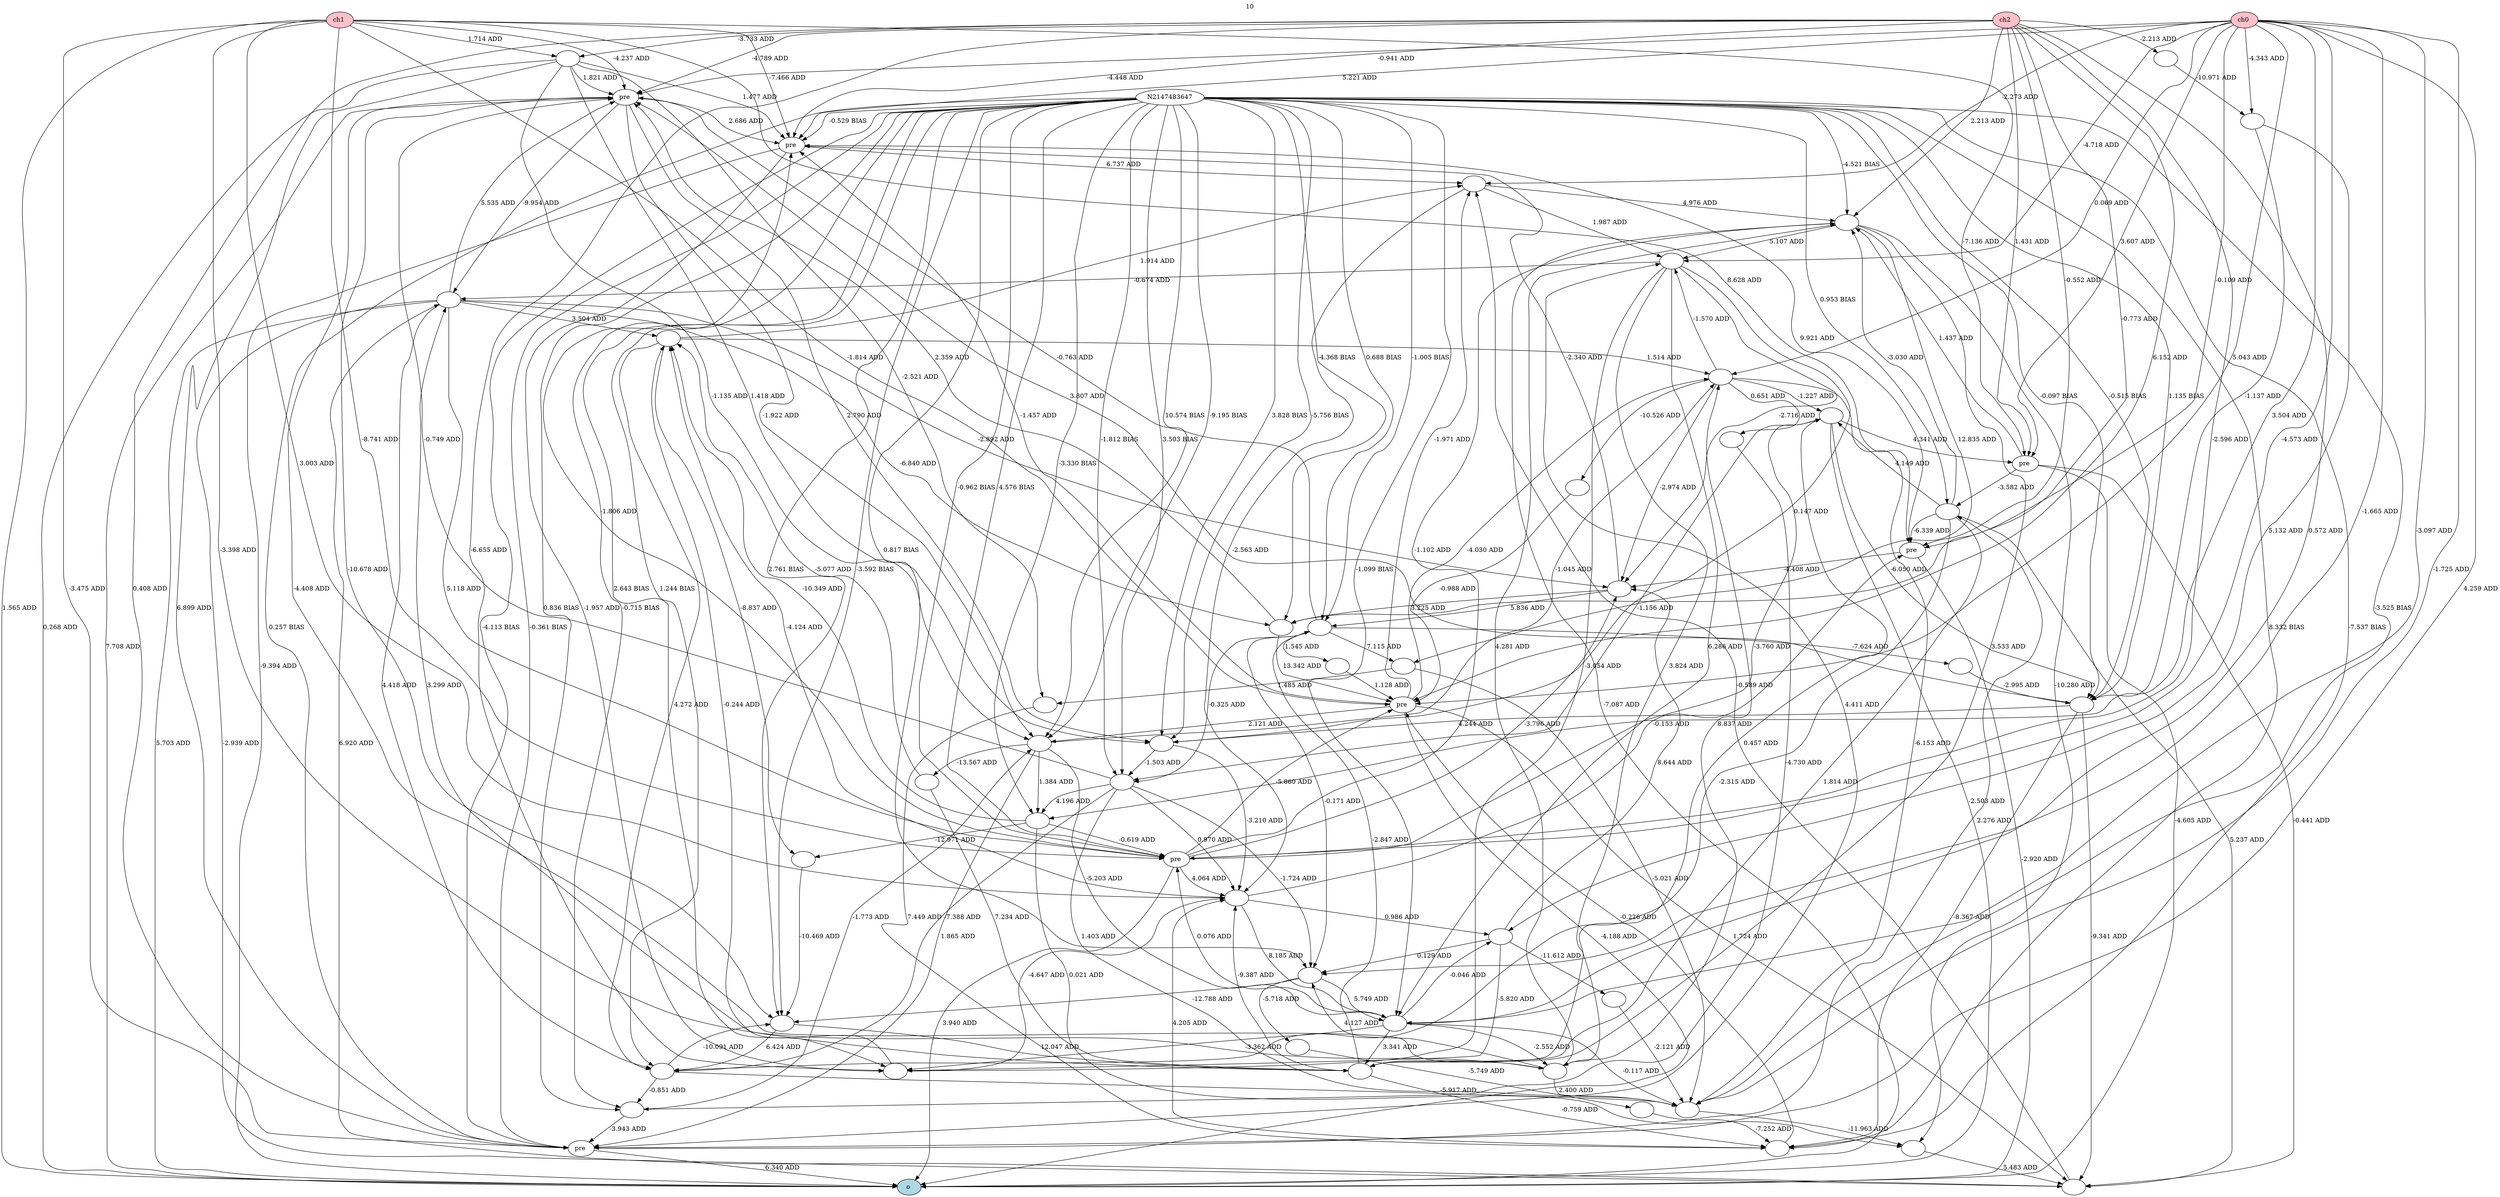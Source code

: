 digraph g {
graph [overlap="false"];
N8 -> N2 [label="-0.941 ADD"];
N8 -> N3 [label="5.043 ADD"];
N8 -> N4 [label="5.221 ADD"];
N8 -> N6 [label="-4.573 ADD"];
N8 -> N1 [label="3.607 ADD"];
N8 -> N5 [label="4.259 ADD"];
N8 -> N7 [label="-0.109 ADD"];
N9 -> N2 [label="-4.789 ADD"];
N9 -> N3 [label="6.152 ADD"];
N9 -> N4 [label="-4.448 ADD"];
N9 -> N6 [label="-2.596 ADD"];
N9 -> N1 [label="1.431 ADD"];
N9 -> N5 [label="0.408 ADD"];
N9 -> N7 [label="-0.552 ADD"];
N10 -> N2 [label="-4.237 ADD"];
N10 -> N3 [label="-1.814 ADD"];
N10 -> N4 [label="-7.466 ADD"];
N10 -> N6 [label="-8.741 ADD"];
N10 -> N1 [label="-7.136 ADD"];
N10 -> N5 [label="-3.475 ADD"];
N10 -> N7 [label="8.628 ADD"];
N2 -> N11 [label="7.708 ADD"];
N3 -> N11 [label="-4.188 ADD"];
N4 -> N11 [label="-9.394 ADD"];
N6 -> N11 [label="3.940 ADD"];
N1 -> N11 [label="-4.605 ADD"];
N5 -> N11 [label="6.340 ADD"];
N7 -> N11 [label="-2.920 ADD"];
N7 -> N4 [label="9.921 ADD"];
N2147483647 -> N6 [label="-0.962 BIAS"];
N10 -> N11 [label="1.565 ADD"];
N2147483647 -> N6 [label="4.576 BIAS"];
N2 -> N1783 [label="-9.954 ADD"];
N1783 -> N2 [label="5.535 ADD"];
N6 -> N2150 [label="-3.760 ADD"];
N2150 -> N1 [label="4.341 ADD"];
N6 -> N4 [label="-1.806 ADD"];
N1 -> N3483 [label="-3.582 ADD"];
N3483 -> N2150 [label="4.149 ADD"];
N2147483647 -> N5 [label="0.257 BIAS"];
N1783 -> N11 [label="5.703 ADD"];
N5 -> N3483 [label="2.276 ADD"];
N2147483647 -> N3483 [label="0.953 BIAS"];
N1783 -> N6 [label="5.118 ADD"];
N6 -> N8599 [label="-3.796 ADD"];
N8599 -> N4 [label="-2.340 ADD"];
N6 -> N3 [label="-5.860 ADD"];
N9 -> N8602 [label="-3.733 ADD"];
N8602 -> N4 [label="1.477 ADD"];
N3 -> N4 [label="-1.457 ADD"];
N2 -> N4 [label="2.686 ADD"];
N8602 -> N2 [label="1.821 ADD"];
N8602 -> N5 [label="6.899 ADD"];
N3483 -> N7 [label="-6.339 ADD"];
N3 -> N16290 [label="2.121 ADD"];
N16290 -> N5 [label="1.865 ADD"];
N16290 -> N17714 [label="1.384 ADD"];
N17714 -> N6 [label="-0.619 ADD"];
N1 -> N17718 [label="1.437 ADD"];
N17718 -> N11 [label="-7.087 ADD"];
N10 -> N18398 [label="-3.398 ADD"];
N18398 -> N2 [label="-4.408 ADD"];
N8602 -> N11 [label="0.268 ADD"];
N18398 -> N17718 [label="4.281 ADD"];
N1783 -> N18919 [label="-2.939 ADD"];
N18919 -> N1783 [label="6.920 ADD"];
N8602 -> N16290 [label="-1.135 ADD"];
N2150 -> N11 [label="-2.503 ADD"];
N9 -> N20210 [label="0.572 ADD"];
N20210 -> N6 [label="0.076 ADD"];
N2150 -> N21234 [label="-1.156 ADD"];
N21234 -> N17714 [label="4.196 ADD"];
N2150 -> N21235 [label="-6.050 ADD"];
N21235 -> N2 [label="3.807 ADD"];
N2147483647 -> N21235 [label="-0.097 BIAS"];
N8 -> N21802 [label="-4.718 ADD"];
N21802 -> N8599 [label="-2.716 ADD"];
N8 -> N23331 [label="0.069 ADD"];
N23331 -> N2150 [label="-1.227 ADD"];
N4 -> N24052 [label="6.737 ADD"];
N24052 -> N17718 [label="4.976 ADD"];
N2147483647 -> N21235 [label="-0.515 BIAS"];
N20210 -> N24352 [label="3.341 ADD"];
N24352 -> N1783 [label="3.299 ADD"];
N17718 -> N24352 [label="3.533 ADD"];
N3 -> N18919 [label="1.724 ADD"];
N6 -> N17718 [label="-1.102 ADD"];
N18919 -> N24052 [label="-0.589 ADD"];
N24052 -> N21802 [label="1.987 ADD"];
N2147483647 -> N17718 [label="-4.521 BIAS"];
N21234 -> N2 [label="-0.749 ADD"];
N23331 -> N8599 [label="-2.974 ADD"];
N23331 -> N21802 [label="-1.570 ADD"];
N17718 -> N21802 [label="5.107 ADD"];
N3483 -> N17718 [label="-3.030 ADD"];
N21802 -> N18398 [label="3.824 ADD"];
N9 -> N17718 [label="2.213 ADD"];
N1783 -> N35629 [label="-6.840 ADD"];
N35629 -> N3 [label="13.342 ADD"];
N35629 -> N2 [label="2.359 ADD"];
N17718 -> N36052 [label="-10.280 ADD"];
N36052 -> N18919 [label="5.483 ADD"];
N2147483647 -> N21234 [label="-1.812 BIAS"];
N8 -> N17714 [label="3.504 ADD"];
N2147483647 -> N21235 [label="1.135 BIAS"];
N3483 -> N18919 [label="5.237 ADD"];
N1 -> N18919 [label="-0.441 ADD"];
N3483 -> N24352 [label="1.814 ADD"];
N5 -> N21802 [label="4.411 ADD"];
N1783 -> N8599 [label="-2.892 ADD"];
N9 -> N35629 [label="-0.773 ADD"];
N3 -> N23331 [label="-4.030 ADD"];
N21235 -> N18919 [label="-9.341 ADD"];
N10 -> N8602 [label="1.714 ADD"];
N8 -> N53191 [label="-1.725 ADD"];
N53191 -> N36052 [label="-11.963 ADD"];
N8599 -> N53192 [label="5.836 ADD"];
N53192 -> N2 [label="-0.763 ADD"];
N24352 -> N53192 [label="-2.847 ADD"];
N16290 -> N20210 [label="-5.203 ADD"];
N6 -> N54701 [label="4.064 ADD"];
N54701 -> N7 [label="-0.153 ADD"];
N24352 -> N54701 [label="-9.387 ADD"];
N21235 -> N56478 [label="-8.367 ADD"];
N56478 -> N54701 [label="4.205 ADD"];
N2147483647 -> N21234 [label="3.503 BIAS"];
N23331 -> N53191 [label="-6.153 ADD"];
N21802 -> N20210 [label="6.286 ADD"];
N8 -> N20210 [label="-3.097 ADD"];
N2147483647 -> N5 [label="-4.113 BIAS"];
N2147483647 -> N56478 [label="-7.537 BIAS"];
N8 -> N59180 [label="-1.665 ADD"];
N59180 -> N20210 [label="5.749 ADD"];
N3483 -> N59681 [label="-2.315 ADD"];
N59681 -> N53191 [label="-5.917 ADD"];
N21234 -> N59180 [label="-1.724 ADD"];
N1783 -> N63438 [label="3.504 ADD"];
N63438 -> N59681 [label="4.272 ADD"];
N59681 -> N65063 [label="-0.851 ADD"];
N65063 -> N16290 [label="-1.773 ADD"];
N59681 -> N65064 [label="-10.091 ADD"];
N65064 -> N59681 [label="6.424 ADD"];
N18398 -> N23331 [label="8.837 ADD"];
N8602 -> N73564 [label="-2.521 ADD"];
N73564 -> N56478 [label="7.449 ADD"];
N21802 -> N76765 [label="-3.054 ADD"];
N76765 -> N54701 [label="-4.647 ADD"];
N2147483647 -> N16290 [label="-9.195 BIAS"];
N21235 -> N82344 [label="4.244 ADD"];
N82344 -> N21234 [label="-1.503 ADD"];
N63438 -> N23331 [label="1.514 ADD"];
N24352 -> N2150 [label="0.457 ADD"];
N2147483647 -> N59180 [label="0.817 BIAS"];
N2147483647 -> N20210 [label="-1.099 BIAS"];
N21234 -> N54701 [label="0.970 ADD"];
N76765 -> N63438 [label="-0.244 ADD"];
N2147483647 -> N65064 [label="2.761 BIAS"];
N53192 -> N59180 [label="-0.171 ADD"];
N21234 -> N59681 [label="-7.388 ADD"];
N16290 -> N23331 [label="-1.045 ADD"];
N3 -> N24052 [label="-1.971 ADD"];
N2147483647 -> N53192 [label="0.688 BIAS"];
N2147483647 -> N53191 [label="-3.525 BIAS"];
N4 -> N76765 [label="-1.957 ADD"];
N2 -> N16290 [label="-1.922 ADD"];
N2147483647 -> N82344 [label="3.828 BIAS"];
N2147483647 -> N76765 [label="2.643 BIAS"];
N65063 -> N5 [label="-3.943 ADD"];
N8599 -> N35629 [label="3.225 ADD"];
N7 -> N8599 [label="-4.408 ADD"];
N54701 -> N144378 [label="0.986 ADD"];
N144378 -> N8599 [label="8.644 ADD"];
N20210 -> N18398 [label="-2.552 ADD"];
N17718 -> N144988 [label="12.835 ADD"];
N144988 -> N53191 [label="-5.021 ADD"];
N2147483647 -> N56478 [label="8.332 BIAS"];
N20210 -> N144378 [label="-0.046 ADD"];
N144378 -> N76765 [label="-5.820 ADD"];
N53192 -> N144988 [label="7.115 ADD"];
N21802 -> N1783 [label="-0.674 ADD"];
N2 -> N82344 [label="2.790 ADD"];
N16290 -> N151699 [label="-13.567 ADD"];
N151699 -> N63438 [label="-5.077 ADD"];
N54701 -> N20210 [label="8.185 ADD"];
N2147483647 -> N59681 [label="1.244 BIAS"];
N2147483647 -> N17714 [label="-3.330 BIAS"];
N54701 -> N63438 [label="-4.124 ADD"];
N2147483647 -> N35629 [label="-4.368 BIAS"];
N8 -> N24052 [label="-2.273 ADD"];
N144378 -> N161412 [label="-11.612 ADD"];
N161412 -> N53191 [label="-2.121 ADD"];
N24352 -> N56478 [label="-0.759 ADD"];
N10 -> N54701 [label="3.003 ADD"];
N17714 -> N36052 [label="0.021 ADD"];
N144988 -> N73564 [label="1.485 ADD"];
N18398 -> N59180 [label="4.127 ADD"];
N63438 -> N24052 [label="1.914 ADD"];
N2147483647 -> N5 [label="-0.361 BIAS"];
N2147483647 -> N82344 [label="-5.756 BIAS"];
N17714 -> N181029 [label="-12.971 ADD"];
N181029 -> N65064 [label="-10.469 ADD"];
N17714 -> N63438 [label="-10.349 ADD"];
N53192 -> N21234 [label="-0.325 ADD"];
N2147483647 -> N65063 [label="0.836 BIAS"];
N18398 -> N185822 [label="2.400 ADD"];
N185822 -> N56478 [label="-7.252 ADD"];
N21234 -> N53191 [label="1.403 ADD"];
N2147483647 -> N65063 [label="-0.715 BIAS"];
N20210 -> N76765 [label="-3.362 ADD"];
N59180 -> N65064 [label="-12.788 ADD"];
N144378 -> N59180 [label="0.129 ADD"];
N53192 -> N203037 [label="-7.624 ADD"];
N203037 -> N21235 [label="-2.995 ADD"];
N1783 -> N59681 [label="4.418 ADD"];
N63438 -> N181029 [label="-8.837 ADD"];
N2147483647 -> N53192 [label="-1.005 BIAS"];
N24052 -> N54701 [label="-2.563 ADD"];
N2147483647 -> N4 [label="-0.529 BIAS"];
N56478 -> N3 [label="-0.226 ADD"];
N82344 -> N54701 [label="-3.210 ADD"];
N2147483647 -> N65064 [label="-3.592 BIAS"];
N9 -> N76765 [label="-6.655 ADD"];
N2 -> N65064 [label="-10.678 ADD"];
N8 -> N227763 [label="-4.343 ADD"];
N227763 -> N144378 [label="5.132 ADD"];
N53192 -> N230738 [label="1.545 ADD"];
N230738 -> N3 [label="1.128 ADD"];
N9 -> N230739 [label="-2.213 ADD"];
N230739 -> N227763 [label="-10.971 ADD"];
N23331 -> N235887 [label="0.651 ADD"];
N235887 -> N65063 [label="-4.730 ADD"];
N23331 -> N236830 [label="-10.526 ADD"];
N236830 -> N3 [label="-0.988 ADD"];
N8602 -> N82344 [label="1.418 ADD"];
N2147483647 -> N16290 [label="10.574 BIAS"];
N21802 -> N82344 [label="0.147 ADD"];
N59180 -> N240576 [label="-5.718 ADD"];
N240576 -> N53191 [label="-5.749 ADD"];
N20210 -> N53191 [label="-0.117 ADD"];
N65064 -> N24352 [label="12.047 ADD"];
N227763 -> N21235 [label="-1.137 ADD"];
N151699 -> N24352 [label="7.234 ADD"];
N1 [label="pre ",fillcolor="white",style="filled"];
N2 [label="pre ",fillcolor="white",style="filled"];
N3 [label="pre ",fillcolor="white",style="filled"];
N4 [label="pre ",fillcolor="white",style="filled"];
N5 [label="pre ",fillcolor="white",style="filled"];
N6 [label="pre ",fillcolor="white",style="filled"];
N7 [label="pre ",fillcolor="white",style="filled"];
N8 [label="ch0 ",fillcolor="pink",style="filled"];
N9 [label="ch2 ",fillcolor="pink",style="filled"];
N10 [label="ch1 ",fillcolor="pink",style="filled"];
N11 [label="o ",fillcolor="lightblue",style="filled"];
N1783 [label=" ",fillcolor="white",style="filled"];
N2150 [label=" ",fillcolor="white",style="filled"];
N3483 [label=" ",fillcolor="white",style="filled"];
N8599 [label=" ",fillcolor="white",style="filled"];
N8602 [label=" ",fillcolor="white",style="filled"];
N16290 [label=" ",fillcolor="white",style="filled"];
N17714 [label=" ",fillcolor="white",style="filled"];
N17718 [label=" ",fillcolor="white",style="filled"];
N18398 [label=" ",fillcolor="white",style="filled"];
N18919 [label=" ",fillcolor="white",style="filled"];
N20210 [label=" ",fillcolor="white",style="filled"];
N21234 [label=" ",fillcolor="white",style="filled"];
N21235 [label=" ",fillcolor="white",style="filled"];
N21802 [label=" ",fillcolor="white",style="filled"];
N23331 [label=" ",fillcolor="white",style="filled"];
N24052 [label=" ",fillcolor="white",style="filled"];
N24352 [label=" ",fillcolor="white",style="filled"];
N35629 [label=" ",fillcolor="white",style="filled"];
N36052 [label=" ",fillcolor="white",style="filled"];
N53191 [label=" ",fillcolor="white",style="filled"];
N53192 [label=" ",fillcolor="white",style="filled"];
N54701 [label=" ",fillcolor="white",style="filled"];
N56478 [label=" ",fillcolor="white",style="filled"];
N59180 [label=" ",fillcolor="white",style="filled"];
N59681 [label=" ",fillcolor="white",style="filled"];
N63438 [label=" ",fillcolor="white",style="filled"];
N65063 [label=" ",fillcolor="white",style="filled"];
N65064 [label=" ",fillcolor="white",style="filled"];
N73564 [label=" ",fillcolor="white",style="filled"];
N76765 [label=" ",fillcolor="white",style="filled"];
N82344 [label=" ",fillcolor="white",style="filled"];
N144378 [label=" ",fillcolor="white",style="filled"];
N144988 [label=" ",fillcolor="white",style="filled"];
N151699 [label=" ",fillcolor="white",style="filled"];
N161412 [label=" ",fillcolor="white",style="filled"];
N181029 [label=" ",fillcolor="white",style="filled"];
N185822 [label=" ",fillcolor="white",style="filled"];
N203037 [label=" ",fillcolor="white",style="filled"];
N227763 [label=" ",fillcolor="white",style="filled"];
N230738 [label=" ",fillcolor="white",style="filled"];
N230739 [label=" ",fillcolor="white",style="filled"];
N235887 [label=" ",fillcolor="white",style="filled"];
N236830 [label=" ",fillcolor="white",style="filled"];
N240576 [label=" ",fillcolor="white",style="filled"];
{rank=min; N8; N9; N10; }
{rank=max; N11; }
labelloc="t"
label="10"
}
